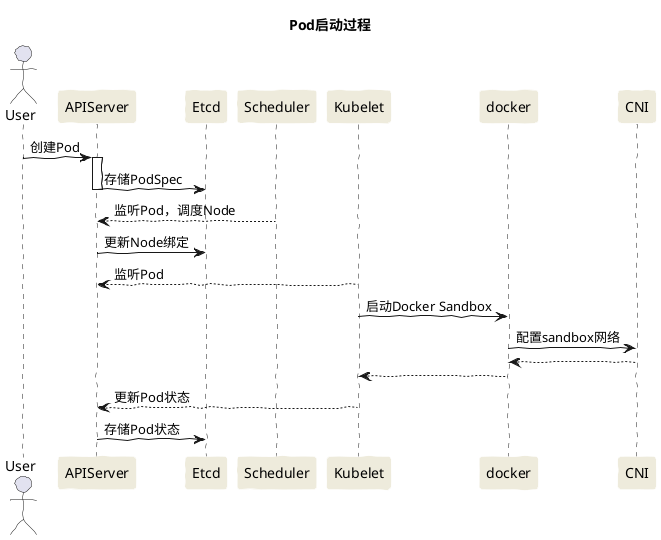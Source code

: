 @startuml
title Pod启动过程

skinparam handwritten true
skinparam ParticipantBackgroundColor #EEEBDC
skinparam ParticipantBorderColor #FFFFFF

actor User

User -> APIServer : 创建Pod
activate APIServer
APIServer -> Etcd : 存储PodSpec
deactivate APIServer

Scheduler --> APIServer : 监听Pod，调度Node

APIServer -> Etcd : 更新Node绑定

Kubelet --> APIServer : 监听Pod
Kubelet -> docker : 启动Docker Sandbox
docker -> CNI : 配置sandbox网络
CNI --> docker
docker --> Kubelet
Kubelet --> APIServer : 更新Pod状态
APIServer -> Etcd : 存储Pod状态

@enduml